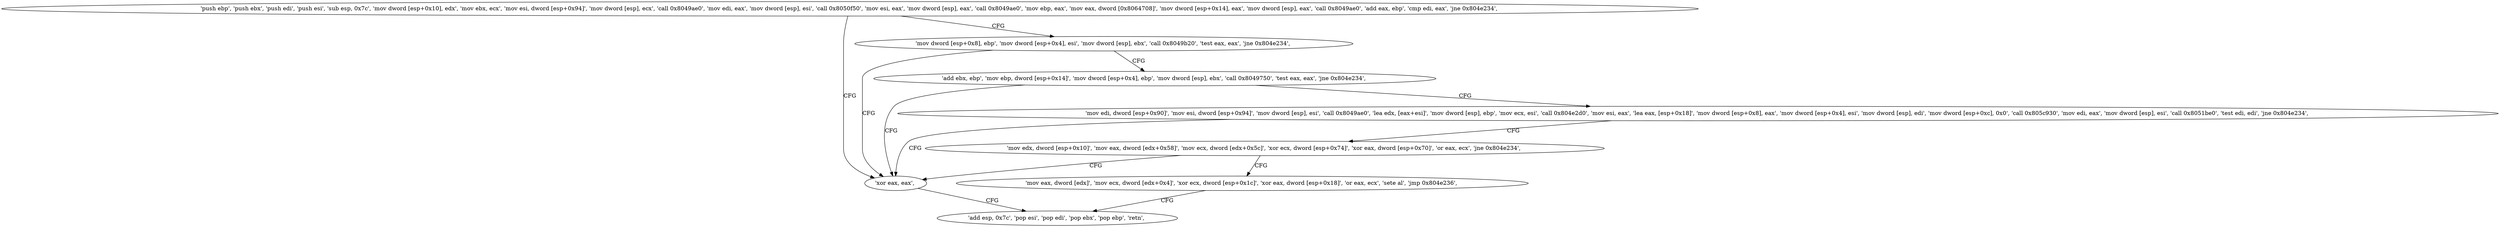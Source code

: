 digraph "func" {
"134537536" [label = "'push ebp', 'push ebx', 'push edi', 'push esi', 'sub esp, 0x7c', 'mov dword [esp+0x10], edx', 'mov ebx, ecx', 'mov esi, dword [esp+0x94]', 'mov dword [esp], ecx', 'call 0x8049ae0', 'mov edi, eax', 'mov dword [esp], esi', 'call 0x8050f50', 'mov esi, eax', 'mov dword [esp], eax', 'call 0x8049ae0', 'mov ebp, eax', 'mov eax, dword [0x8064708]', 'mov dword [esp+0x14], eax', 'mov dword [esp], eax', 'call 0x8049ae0', 'add eax, ebp', 'cmp edi, eax', 'jne 0x804e234', " ]
"134537780" [label = "'xor eax, eax', " ]
"134537613" [label = "'mov dword [esp+0x8], ebp', 'mov dword [esp+0x4], esi', 'mov dword [esp], ebx', 'call 0x8049b20', 'test eax, eax', 'jne 0x804e234', " ]
"134537782" [label = "'add esp, 0x7c', 'pop esi', 'pop edi', 'pop ebx', 'pop ebp', 'retn', " ]
"134537637" [label = "'add ebx, ebp', 'mov ebp, dword [esp+0x14]', 'mov dword [esp+0x4], ebp', 'mov dword [esp], ebx', 'call 0x8049750', 'test eax, eax', 'jne 0x804e234', " ]
"134537659" [label = "'mov edi, dword [esp+0x90]', 'mov esi, dword [esp+0x94]', 'mov dword [esp], esi', 'call 0x8049ae0', 'lea edx, [eax+esi]', 'mov dword [esp], ebp', 'mov ecx, esi', 'call 0x804e2d0', 'mov esi, eax', 'lea eax, [esp+0x18]', 'mov dword [esp+0x8], eax', 'mov dword [esp+0x4], esi', 'mov dword [esp], edi', 'mov dword [esp+0xc], 0x0', 'call 0x805c930', 'mov edi, eax', 'mov dword [esp], esi', 'call 0x8051be0', 'test edi, edi', 'jne 0x804e234', " ]
"134537738" [label = "'mov edx, dword [esp+0x10]', 'mov eax, dword [edx+0x58]', 'mov ecx, dword [edx+0x5c]', 'xor ecx, dword [esp+0x74]', 'xor eax, dword [esp+0x70]', 'or eax, ecx', 'jne 0x804e234', " ]
"134537760" [label = "'mov eax, dword [edx]', 'mov ecx, dword [edx+0x4]', 'xor ecx, dword [esp+0x1c]', 'xor eax, dword [esp+0x18]', 'or eax, ecx', 'sete al', 'jmp 0x804e236', " ]
"134537536" -> "134537780" [ label = "CFG" ]
"134537536" -> "134537613" [ label = "CFG" ]
"134537780" -> "134537782" [ label = "CFG" ]
"134537613" -> "134537780" [ label = "CFG" ]
"134537613" -> "134537637" [ label = "CFG" ]
"134537637" -> "134537780" [ label = "CFG" ]
"134537637" -> "134537659" [ label = "CFG" ]
"134537659" -> "134537780" [ label = "CFG" ]
"134537659" -> "134537738" [ label = "CFG" ]
"134537738" -> "134537780" [ label = "CFG" ]
"134537738" -> "134537760" [ label = "CFG" ]
"134537760" -> "134537782" [ label = "CFG" ]
}
